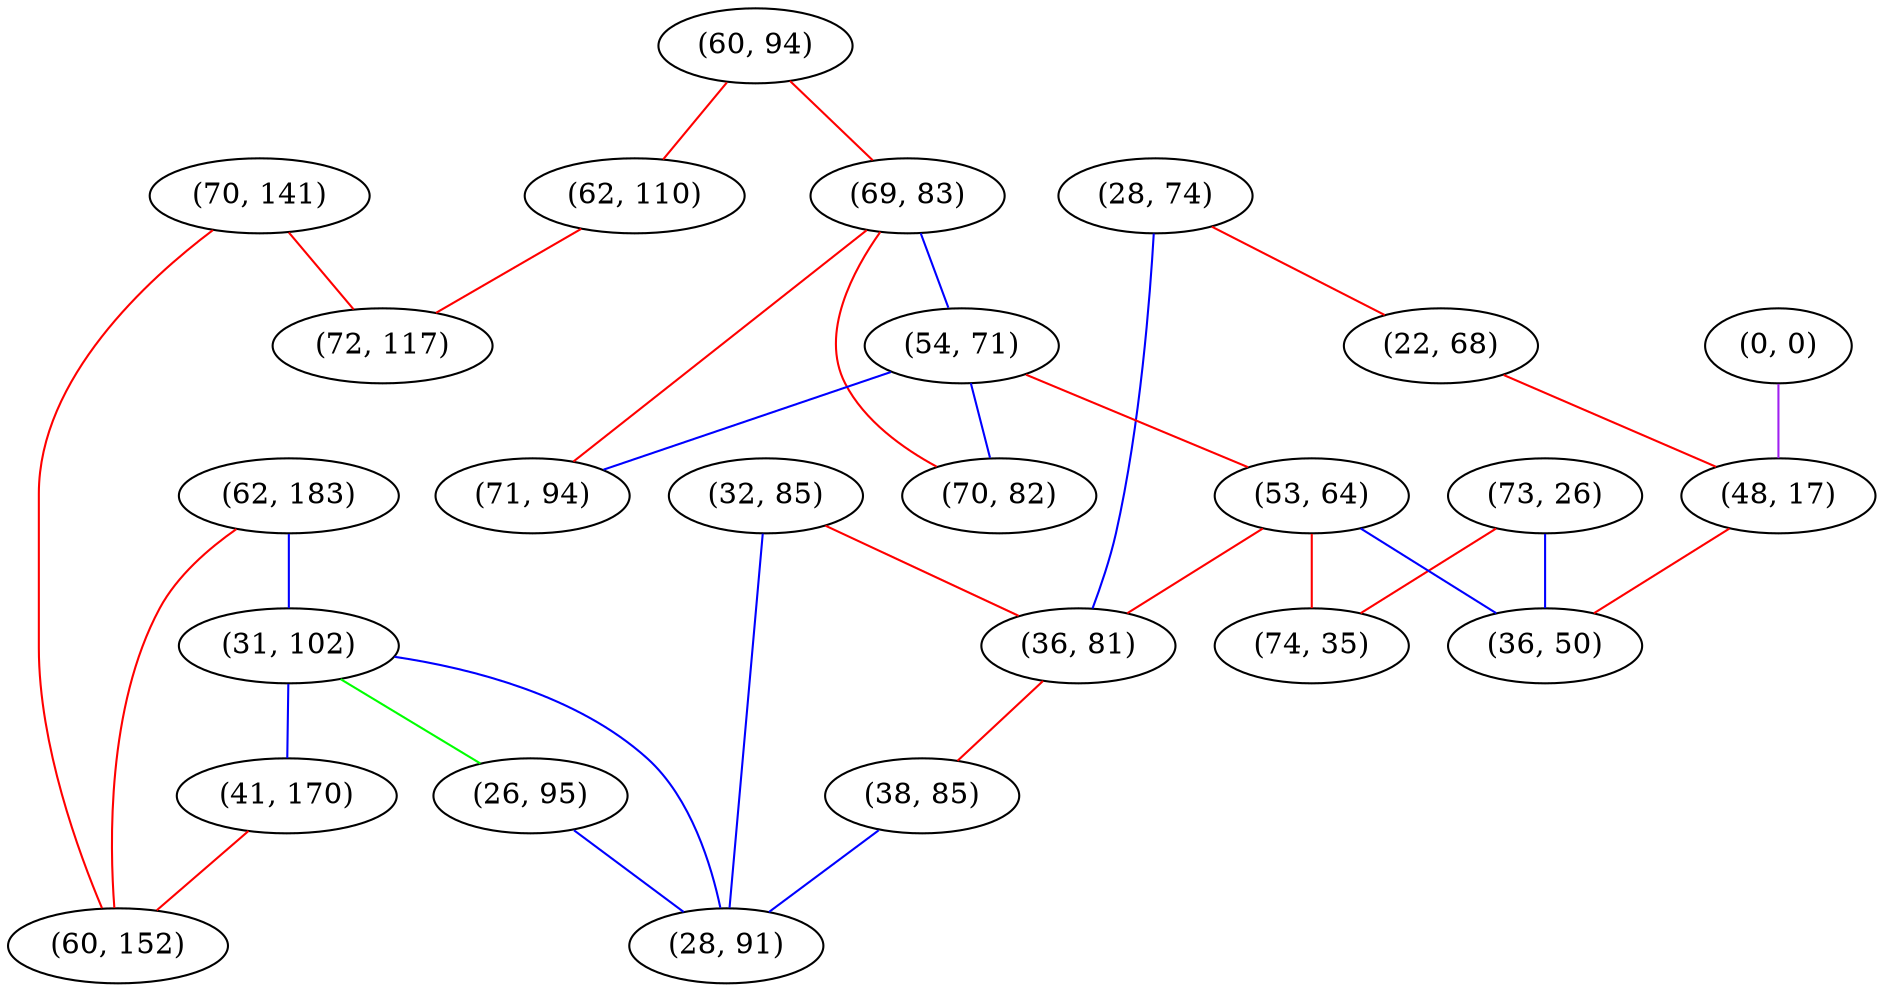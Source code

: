 graph "" {
"(73, 26)";
"(32, 85)";
"(60, 94)";
"(28, 74)";
"(69, 83)";
"(22, 68)";
"(0, 0)";
"(54, 71)";
"(62, 183)";
"(31, 102)";
"(53, 64)";
"(26, 95)";
"(70, 141)";
"(48, 17)";
"(70, 82)";
"(62, 110)";
"(36, 50)";
"(36, 81)";
"(41, 170)";
"(72, 117)";
"(38, 85)";
"(71, 94)";
"(28, 91)";
"(74, 35)";
"(60, 152)";
"(73, 26)" -- "(36, 50)"  [color=blue, key=0, weight=3];
"(73, 26)" -- "(74, 35)"  [color=red, key=0, weight=1];
"(32, 85)" -- "(36, 81)"  [color=red, key=0, weight=1];
"(32, 85)" -- "(28, 91)"  [color=blue, key=0, weight=3];
"(60, 94)" -- "(69, 83)"  [color=red, key=0, weight=1];
"(60, 94)" -- "(62, 110)"  [color=red, key=0, weight=1];
"(28, 74)" -- "(22, 68)"  [color=red, key=0, weight=1];
"(28, 74)" -- "(36, 81)"  [color=blue, key=0, weight=3];
"(69, 83)" -- "(71, 94)"  [color=red, key=0, weight=1];
"(69, 83)" -- "(70, 82)"  [color=red, key=0, weight=1];
"(69, 83)" -- "(54, 71)"  [color=blue, key=0, weight=3];
"(22, 68)" -- "(48, 17)"  [color=red, key=0, weight=1];
"(0, 0)" -- "(48, 17)"  [color=purple, key=0, weight=4];
"(54, 71)" -- "(71, 94)"  [color=blue, key=0, weight=3];
"(54, 71)" -- "(70, 82)"  [color=blue, key=0, weight=3];
"(54, 71)" -- "(53, 64)"  [color=red, key=0, weight=1];
"(62, 183)" -- "(31, 102)"  [color=blue, key=0, weight=3];
"(62, 183)" -- "(60, 152)"  [color=red, key=0, weight=1];
"(31, 102)" -- "(26, 95)"  [color=green, key=0, weight=2];
"(31, 102)" -- "(41, 170)"  [color=blue, key=0, weight=3];
"(31, 102)" -- "(28, 91)"  [color=blue, key=0, weight=3];
"(53, 64)" -- "(36, 81)"  [color=red, key=0, weight=1];
"(53, 64)" -- "(74, 35)"  [color=red, key=0, weight=1];
"(53, 64)" -- "(36, 50)"  [color=blue, key=0, weight=3];
"(26, 95)" -- "(28, 91)"  [color=blue, key=0, weight=3];
"(70, 141)" -- "(72, 117)"  [color=red, key=0, weight=1];
"(70, 141)" -- "(60, 152)"  [color=red, key=0, weight=1];
"(48, 17)" -- "(36, 50)"  [color=red, key=0, weight=1];
"(62, 110)" -- "(72, 117)"  [color=red, key=0, weight=1];
"(36, 81)" -- "(38, 85)"  [color=red, key=0, weight=1];
"(41, 170)" -- "(60, 152)"  [color=red, key=0, weight=1];
"(38, 85)" -- "(28, 91)"  [color=blue, key=0, weight=3];
}
